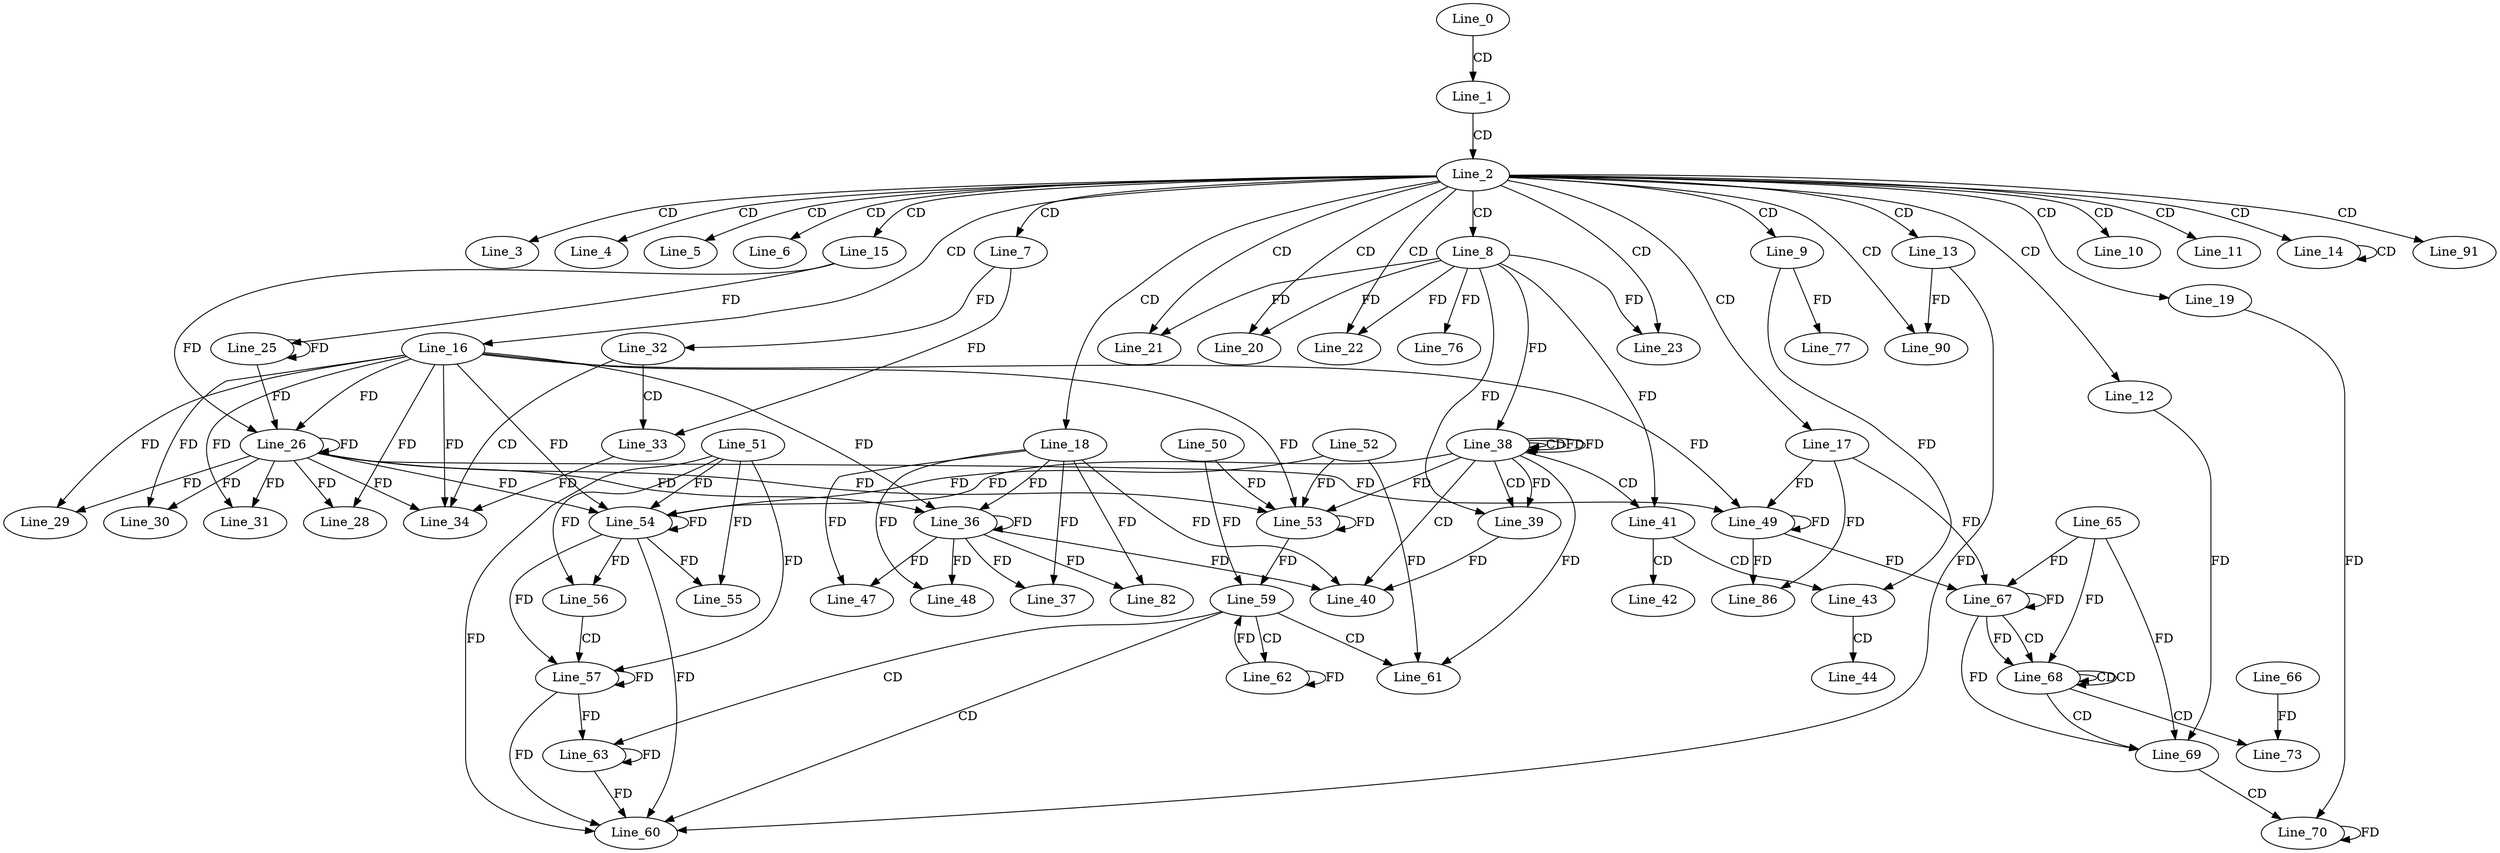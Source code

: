digraph G {
  Line_0;
  Line_1;
  Line_2;
  Line_3;
  Line_4;
  Line_5;
  Line_6;
  Line_7;
  Line_8;
  Line_9;
  Line_10;
  Line_11;
  Line_12;
  Line_13;
  Line_14;
  Line_14;
  Line_15;
  Line_16;
  Line_17;
  Line_18;
  Line_19;
  Line_20;
  Line_21;
  Line_22;
  Line_23;
  Line_25;
  Line_26;
  Line_26;
  Line_28;
  Line_29;
  Line_30;
  Line_31;
  Line_32;
  Line_33;
  Line_33;
  Line_34;
  Line_36;
  Line_36;
  Line_37;
  Line_38;
  Line_38;
  Line_38;
  Line_38;
  Line_39;
  Line_39;
  Line_40;
  Line_40;
  Line_41;
  Line_41;
  Line_42;
  Line_43;
  Line_43;
  Line_44;
  Line_47;
  Line_48;
  Line_49;
  Line_49;
  Line_50;
  Line_53;
  Line_53;
  Line_52;
  Line_51;
  Line_54;
  Line_54;
  Line_55;
  Line_56;
  Line_56;
  Line_56;
  Line_57;
  Line_59;
  Line_60;
  Line_61;
  Line_62;
  Line_62;
  Line_63;
  Line_63;
  Line_67;
  Line_65;
  Line_67;
  Line_67;
  Line_68;
  Line_68;
  Line_68;
  Line_69;
  Line_69;
  Line_69;
  Line_70;
  Line_73;
  Line_66;
  Line_76;
  Line_77;
  Line_82;
  Line_86;
  Line_90;
  Line_91;
  Line_0 -> Line_1 [ label="CD" ];
  Line_1 -> Line_2 [ label="CD" ];
  Line_2 -> Line_3 [ label="CD" ];
  Line_2 -> Line_4 [ label="CD" ];
  Line_2 -> Line_5 [ label="CD" ];
  Line_2 -> Line_6 [ label="CD" ];
  Line_2 -> Line_7 [ label="CD" ];
  Line_2 -> Line_8 [ label="CD" ];
  Line_2 -> Line_9 [ label="CD" ];
  Line_2 -> Line_10 [ label="CD" ];
  Line_2 -> Line_11 [ label="CD" ];
  Line_2 -> Line_12 [ label="CD" ];
  Line_2 -> Line_13 [ label="CD" ];
  Line_2 -> Line_14 [ label="CD" ];
  Line_14 -> Line_14 [ label="CD" ];
  Line_2 -> Line_15 [ label="CD" ];
  Line_2 -> Line_16 [ label="CD" ];
  Line_2 -> Line_17 [ label="CD" ];
  Line_2 -> Line_18 [ label="CD" ];
  Line_2 -> Line_19 [ label="CD" ];
  Line_2 -> Line_20 [ label="CD" ];
  Line_8 -> Line_20 [ label="FD" ];
  Line_2 -> Line_21 [ label="CD" ];
  Line_8 -> Line_21 [ label="FD" ];
  Line_2 -> Line_22 [ label="CD" ];
  Line_8 -> Line_22 [ label="FD" ];
  Line_2 -> Line_23 [ label="CD" ];
  Line_8 -> Line_23 [ label="FD" ];
  Line_15 -> Line_25 [ label="FD" ];
  Line_25 -> Line_25 [ label="FD" ];
  Line_16 -> Line_26 [ label="FD" ];
  Line_26 -> Line_26 [ label="FD" ];
  Line_15 -> Line_26 [ label="FD" ];
  Line_25 -> Line_26 [ label="FD" ];
  Line_16 -> Line_28 [ label="FD" ];
  Line_26 -> Line_28 [ label="FD" ];
  Line_16 -> Line_29 [ label="FD" ];
  Line_26 -> Line_29 [ label="FD" ];
  Line_16 -> Line_30 [ label="FD" ];
  Line_26 -> Line_30 [ label="FD" ];
  Line_16 -> Line_31 [ label="FD" ];
  Line_26 -> Line_31 [ label="FD" ];
  Line_7 -> Line_32 [ label="FD" ];
  Line_32 -> Line_33 [ label="CD" ];
  Line_7 -> Line_33 [ label="FD" ];
  Line_32 -> Line_34 [ label="CD" ];
  Line_16 -> Line_34 [ label="FD" ];
  Line_26 -> Line_34 [ label="FD" ];
  Line_33 -> Line_34 [ label="FD" ];
  Line_18 -> Line_36 [ label="FD" ];
  Line_36 -> Line_36 [ label="FD" ];
  Line_16 -> Line_36 [ label="FD" ];
  Line_26 -> Line_36 [ label="FD" ];
  Line_18 -> Line_37 [ label="FD" ];
  Line_36 -> Line_37 [ label="FD" ];
  Line_38 -> Line_38 [ label="CD" ];
  Line_8 -> Line_38 [ label="FD" ];
  Line_38 -> Line_38 [ label="FD" ];
  Line_38 -> Line_39 [ label="CD" ];
  Line_8 -> Line_39 [ label="FD" ];
  Line_38 -> Line_39 [ label="FD" ];
  Line_38 -> Line_40 [ label="CD" ];
  Line_18 -> Line_40 [ label="FD" ];
  Line_36 -> Line_40 [ label="FD" ];
  Line_39 -> Line_40 [ label="FD" ];
  Line_38 -> Line_41 [ label="CD" ];
  Line_8 -> Line_41 [ label="FD" ];
  Line_41 -> Line_42 [ label="CD" ];
  Line_41 -> Line_43 [ label="CD" ];
  Line_9 -> Line_43 [ label="FD" ];
  Line_43 -> Line_44 [ label="CD" ];
  Line_18 -> Line_47 [ label="FD" ];
  Line_36 -> Line_47 [ label="FD" ];
  Line_18 -> Line_48 [ label="FD" ];
  Line_36 -> Line_48 [ label="FD" ];
  Line_17 -> Line_49 [ label="FD" ];
  Line_49 -> Line_49 [ label="FD" ];
  Line_16 -> Line_49 [ label="FD" ];
  Line_26 -> Line_49 [ label="FD" ];
  Line_50 -> Line_53 [ label="FD" ];
  Line_53 -> Line_53 [ label="FD" ];
  Line_16 -> Line_53 [ label="FD" ];
  Line_26 -> Line_53 [ label="FD" ];
  Line_38 -> Line_53 [ label="FD" ];
  Line_52 -> Line_53 [ label="FD" ];
  Line_51 -> Line_54 [ label="FD" ];
  Line_54 -> Line_54 [ label="FD" ];
  Line_16 -> Line_54 [ label="FD" ];
  Line_26 -> Line_54 [ label="FD" ];
  Line_38 -> Line_54 [ label="FD" ];
  Line_52 -> Line_54 [ label="FD" ];
  Line_51 -> Line_55 [ label="FD" ];
  Line_54 -> Line_55 [ label="FD" ];
  Line_51 -> Line_56 [ label="FD" ];
  Line_54 -> Line_56 [ label="FD" ];
  Line_56 -> Line_57 [ label="CD" ];
  Line_51 -> Line_57 [ label="FD" ];
  Line_54 -> Line_57 [ label="FD" ];
  Line_57 -> Line_57 [ label="FD" ];
  Line_50 -> Line_59 [ label="FD" ];
  Line_53 -> Line_59 [ label="FD" ];
  Line_59 -> Line_60 [ label="CD" ];
  Line_13 -> Line_60 [ label="FD" ];
  Line_51 -> Line_60 [ label="FD" ];
  Line_54 -> Line_60 [ label="FD" ];
  Line_57 -> Line_60 [ label="FD" ];
  Line_59 -> Line_61 [ label="CD" ];
  Line_38 -> Line_61 [ label="FD" ];
  Line_52 -> Line_61 [ label="FD" ];
  Line_59 -> Line_62 [ label="CD" ];
  Line_62 -> Line_62 [ label="FD" ];
  Line_59 -> Line_63 [ label="CD" ];
  Line_63 -> Line_63 [ label="FD" ];
  Line_57 -> Line_63 [ label="FD" ];
  Line_67 -> Line_67 [ label="FD" ];
  Line_65 -> Line_67 [ label="FD" ];
  Line_17 -> Line_67 [ label="FD" ];
  Line_49 -> Line_67 [ label="FD" ];
  Line_67 -> Line_68 [ label="CD" ];
  Line_68 -> Line_68 [ label="CD" ];
  Line_68 -> Line_68 [ label="CD" ];
  Line_67 -> Line_68 [ label="FD" ];
  Line_65 -> Line_68 [ label="FD" ];
  Line_68 -> Line_69 [ label="CD" ];
  Line_12 -> Line_69 [ label="FD" ];
  Line_67 -> Line_69 [ label="FD" ];
  Line_65 -> Line_69 [ label="FD" ];
  Line_69 -> Line_70 [ label="CD" ];
  Line_70 -> Line_70 [ label="FD" ];
  Line_19 -> Line_70 [ label="FD" ];
  Line_68 -> Line_73 [ label="CD" ];
  Line_66 -> Line_73 [ label="FD" ];
  Line_8 -> Line_76 [ label="FD" ];
  Line_9 -> Line_77 [ label="FD" ];
  Line_18 -> Line_82 [ label="FD" ];
  Line_36 -> Line_82 [ label="FD" ];
  Line_17 -> Line_86 [ label="FD" ];
  Line_49 -> Line_86 [ label="FD" ];
  Line_2 -> Line_90 [ label="CD" ];
  Line_13 -> Line_90 [ label="FD" ];
  Line_2 -> Line_91 [ label="CD" ];
  Line_38 -> Line_38 [ label="FD" ];
  Line_62 -> Line_59 [ label="FD" ];
  Line_63 -> Line_60 [ label="FD" ];
}
